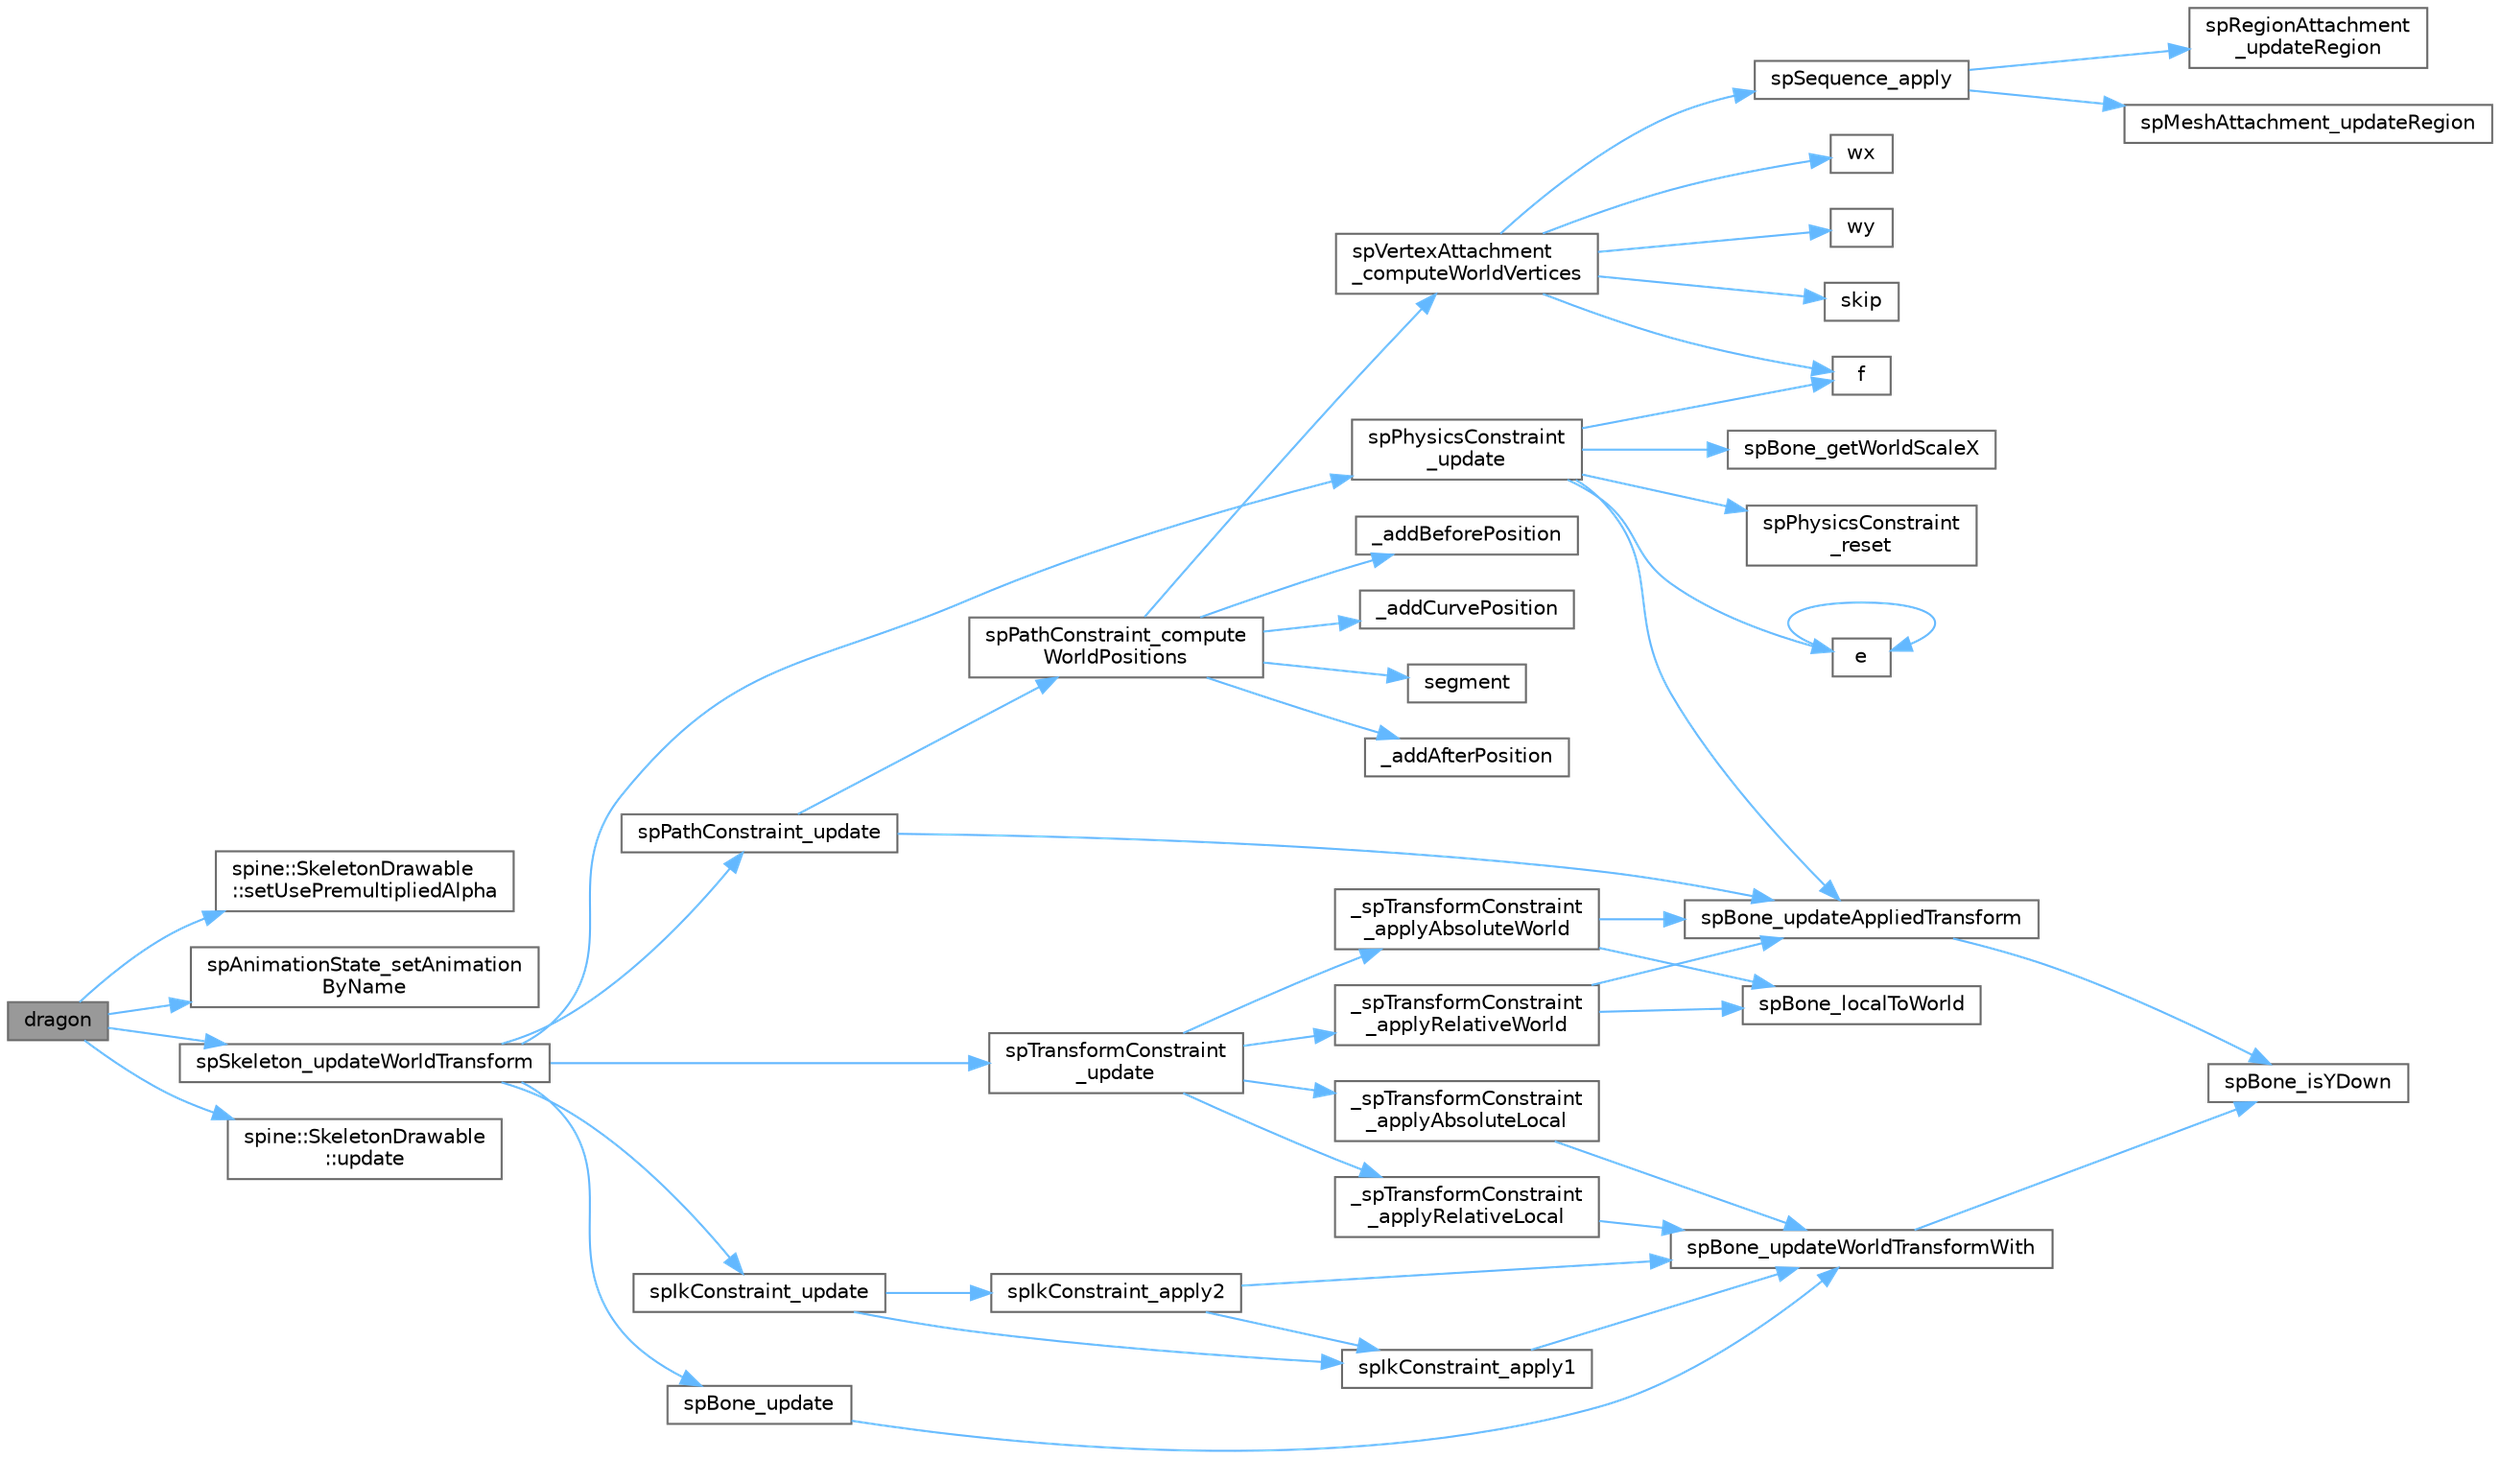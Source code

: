 digraph "dragon"
{
 // LATEX_PDF_SIZE
  bgcolor="transparent";
  edge [fontname=Helvetica,fontsize=10,labelfontname=Helvetica,labelfontsize=10];
  node [fontname=Helvetica,fontsize=10,shape=box,height=0.2,width=0.4];
  rankdir="LR";
  Node1 [id="Node000001",label="dragon",height=0.2,width=0.4,color="gray40", fillcolor="grey60", style="filled", fontcolor="black",tooltip=" "];
  Node1 -> Node2 [id="edge1_Node000001_Node000002",color="steelblue1",style="solid",tooltip=" "];
  Node2 [id="Node000002",label="spine::SkeletonDrawable\l::setUsePremultipliedAlpha",height=0.2,width=0.4,color="grey40", fillcolor="white", style="filled",URL="$classspine_1_1_skeleton_drawable.html#aa136eebfca7a00bde0039f41eeb07ddb",tooltip=" "];
  Node1 -> Node3 [id="edge2_Node000001_Node000003",color="steelblue1",style="solid",tooltip=" "];
  Node3 [id="Node000003",label="spAnimationState_setAnimation\lByName",height=0.2,width=0.4,color="grey40", fillcolor="white", style="filled",URL="$spine-c_2include_2spine_2_animation_state_8h.html#a886473af828c2ec1222f62ea8aa5e470",tooltip=" "];
  Node1 -> Node4 [id="edge3_Node000001_Node000004",color="steelblue1",style="solid",tooltip=" "];
  Node4 [id="Node000004",label="spSkeleton_updateWorldTransform",height=0.2,width=0.4,color="grey40", fillcolor="white", style="filled",URL="$_skeleton_8c.html#aacbe2c41263148e0b8e88724bd6e19a8",tooltip=" "];
  Node4 -> Node5 [id="edge4_Node000004_Node000005",color="steelblue1",style="solid",tooltip=" "];
  Node5 [id="Node000005",label="spBone_update",height=0.2,width=0.4,color="grey40", fillcolor="white", style="filled",URL="$_bone_8c.html#a96a2c03c88ccdaa90a318fbb786acaad",tooltip=" "];
  Node5 -> Node6 [id="edge5_Node000005_Node000006",color="steelblue1",style="solid",tooltip=" "];
  Node6 [id="Node000006",label="spBone_updateWorldTransformWith",height=0.2,width=0.4,color="grey40", fillcolor="white", style="filled",URL="$_bone_8c.html#afedc4f5005317b2f7f2716f37fbaee7b",tooltip=" "];
  Node6 -> Node7 [id="edge6_Node000006_Node000007",color="steelblue1",style="solid",tooltip=" "];
  Node7 [id="Node000007",label="spBone_isYDown",height=0.2,width=0.4,color="grey40", fillcolor="white", style="filled",URL="$_bone_8c.html#a2c6d47c80ff07ad35e7f3bcb0ae4ae82",tooltip=" "];
  Node4 -> Node8 [id="edge7_Node000004_Node000008",color="steelblue1",style="solid",tooltip=" "];
  Node8 [id="Node000008",label="spIkConstraint_update",height=0.2,width=0.4,color="grey40", fillcolor="white", style="filled",URL="$_ik_constraint_8c.html#ae1ee5ccd8d827f7c377f2597775b912b",tooltip=" "];
  Node8 -> Node9 [id="edge8_Node000008_Node000009",color="steelblue1",style="solid",tooltip=" "];
  Node9 [id="Node000009",label="spIkConstraint_apply1",height=0.2,width=0.4,color="grey40", fillcolor="white", style="filled",URL="$_ik_constraint_8c.html#aaf9ab4c81e03e59b2583070360e9643c",tooltip=" "];
  Node9 -> Node6 [id="edge9_Node000009_Node000006",color="steelblue1",style="solid",tooltip=" "];
  Node8 -> Node10 [id="edge10_Node000008_Node000010",color="steelblue1",style="solid",tooltip=" "];
  Node10 [id="Node000010",label="spIkConstraint_apply2",height=0.2,width=0.4,color="grey40", fillcolor="white", style="filled",URL="$_ik_constraint_8c.html#a7b745ed0199a1f514b8d1e54f357e476",tooltip=" "];
  Node10 -> Node6 [id="edge11_Node000010_Node000006",color="steelblue1",style="solid",tooltip=" "];
  Node10 -> Node9 [id="edge12_Node000010_Node000009",color="steelblue1",style="solid",tooltip=" "];
  Node4 -> Node11 [id="edge13_Node000004_Node000011",color="steelblue1",style="solid",tooltip=" "];
  Node11 [id="Node000011",label="spPathConstraint_update",height=0.2,width=0.4,color="grey40", fillcolor="white", style="filled",URL="$_path_constraint_8c.html#ab89d8c228a139da6ec1847798ae02883",tooltip=" "];
  Node11 -> Node12 [id="edge14_Node000011_Node000012",color="steelblue1",style="solid",tooltip=" "];
  Node12 [id="Node000012",label="spBone_updateAppliedTransform",height=0.2,width=0.4,color="grey40", fillcolor="white", style="filled",URL="$_bone_8c.html#a6520232f8507778775da80541e6a25db",tooltip=" "];
  Node12 -> Node7 [id="edge15_Node000012_Node000007",color="steelblue1",style="solid",tooltip=" "];
  Node11 -> Node13 [id="edge16_Node000011_Node000013",color="steelblue1",style="solid",tooltip=" "];
  Node13 [id="Node000013",label="spPathConstraint_compute\lWorldPositions",height=0.2,width=0.4,color="grey40", fillcolor="white", style="filled",URL="$_path_constraint_8c.html#a59154d9596b6b56b475a33a83af3f1e3",tooltip=" "];
  Node13 -> Node14 [id="edge17_Node000013_Node000014",color="steelblue1",style="solid",tooltip=" "];
  Node14 [id="Node000014",label="_addAfterPosition",height=0.2,width=0.4,color="grey40", fillcolor="white", style="filled",URL="$_path_constraint_8c.html#a2f8afd75f1530be11555ba91037027e7",tooltip=" "];
  Node13 -> Node15 [id="edge18_Node000013_Node000015",color="steelblue1",style="solid",tooltip=" "];
  Node15 [id="Node000015",label="_addBeforePosition",height=0.2,width=0.4,color="grey40", fillcolor="white", style="filled",URL="$_path_constraint_8c.html#a2b9964acfb4ca0afcbeb173495c01de1",tooltip=" "];
  Node13 -> Node16 [id="edge19_Node000013_Node000016",color="steelblue1",style="solid",tooltip=" "];
  Node16 [id="Node000016",label="_addCurvePosition",height=0.2,width=0.4,color="grey40", fillcolor="white", style="filled",URL="$_path_constraint_8c.html#a58e5158bf0ce2b1406e1918b0d6bc54d",tooltip=" "];
  Node13 -> Node17 [id="edge20_Node000013_Node000017",color="steelblue1",style="solid",tooltip=" "];
  Node17 [id="Node000017",label="segment",height=0.2,width=0.4,color="grey40", fillcolor="white", style="filled",URL="$_block_methods_8h.html#a3c8d2bfe6f857a2a270b78759487e3a8",tooltip="This is the const version of segment(Index,Index)."];
  Node13 -> Node18 [id="edge21_Node000013_Node000018",color="steelblue1",style="solid",tooltip=" "];
  Node18 [id="Node000018",label="spVertexAttachment\l_computeWorldVertices",height=0.2,width=0.4,color="grey40", fillcolor="white", style="filled",URL="$_vertex_attachment_8c.html#a4c78e6d9e293a164fd3b259fd1770485",tooltip=" "];
  Node18 -> Node19 [id="edge22_Node000018_Node000019",color="steelblue1",style="solid",tooltip=" "];
  Node19 [id="Node000019",label="f",height=0.2,width=0.4,color="grey40", fillcolor="white", style="filled",URL="$cxx11__tensor__map_8cpp.html#a7f507fea02198f6cb81c86640c7b1a4e",tooltip=" "];
  Node18 -> Node20 [id="edge23_Node000018_Node000020",color="steelblue1",style="solid",tooltip=" "];
  Node20 [id="Node000020",label="skip",height=0.2,width=0.4,color="grey40", fillcolor="white", style="filled",URL="$_json_8c.html#af38ca32489aef093745b4eb4673c64f3",tooltip=" "];
  Node18 -> Node21 [id="edge24_Node000018_Node000021",color="steelblue1",style="solid",tooltip=" "];
  Node21 [id="Node000021",label="spSequence_apply",height=0.2,width=0.4,color="grey40", fillcolor="white", style="filled",URL="$_sequence_8c.html#ac172b2a1a394b8d9c2620feb1db7814e",tooltip=" "];
  Node21 -> Node22 [id="edge25_Node000021_Node000022",color="steelblue1",style="solid",tooltip=" "];
  Node22 [id="Node000022",label="spMeshAttachment_updateRegion",height=0.2,width=0.4,color="grey40", fillcolor="white", style="filled",URL="$_mesh_attachment_8c.html#adc9fc4a1152b194678a4e43003f64370",tooltip=" "];
  Node21 -> Node23 [id="edge26_Node000021_Node000023",color="steelblue1",style="solid",tooltip=" "];
  Node23 [id="Node000023",label="spRegionAttachment\l_updateRegion",height=0.2,width=0.4,color="grey40", fillcolor="white", style="filled",URL="$_region_attachment_8c.html#a5e4264658b55d6722ec145d5efb0e190",tooltip=" "];
  Node18 -> Node24 [id="edge27_Node000018_Node000024",color="steelblue1",style="solid",tooltip=" "];
  Node24 [id="Node000024",label="wx",height=0.2,width=0.4,color="grey40", fillcolor="white", style="filled",URL="$core_2swizzle__4_8inl_8h.html#a66b224ccf5684dc3346b689ce492bd2b",tooltip=" "];
  Node18 -> Node25 [id="edge28_Node000018_Node000025",color="steelblue1",style="solid",tooltip=" "];
  Node25 [id="Node000025",label="wy",height=0.2,width=0.4,color="grey40", fillcolor="white", style="filled",URL="$core_2swizzle__4_8inl_8h.html#a5bed73816e9fcf9d6ef3a2f833971b47",tooltip=" "];
  Node4 -> Node26 [id="edge29_Node000004_Node000026",color="steelblue1",style="solid",tooltip=" "];
  Node26 [id="Node000026",label="spPhysicsConstraint\l_update",height=0.2,width=0.4,color="grey40", fillcolor="white", style="filled",URL="$_physics_constraint_8c.html#aae7a7d39f255286177b2fe6a9fb3514d",tooltip=" "];
  Node26 -> Node27 [id="edge30_Node000026_Node000027",color="steelblue1",style="solid",tooltip=" "];
  Node27 [id="Node000027",label="e",height=0.2,width=0.4,color="grey40", fillcolor="white", style="filled",URL="$_cwise__array__power__array_8cpp.html#a9cb86ff854760bf91a154f2724a9101d",tooltip=" "];
  Node27 -> Node27 [id="edge31_Node000027_Node000027",color="steelblue1",style="solid",tooltip=" "];
  Node26 -> Node19 [id="edge32_Node000026_Node000019",color="steelblue1",style="solid",tooltip=" "];
  Node26 -> Node28 [id="edge33_Node000026_Node000028",color="steelblue1",style="solid",tooltip=" "];
  Node28 [id="Node000028",label="spBone_getWorldScaleX",height=0.2,width=0.4,color="grey40", fillcolor="white", style="filled",URL="$_bone_8c.html#a5992a9ff17d1a56c677ae139027042c5",tooltip=" "];
  Node26 -> Node12 [id="edge34_Node000026_Node000012",color="steelblue1",style="solid",tooltip=" "];
  Node26 -> Node29 [id="edge35_Node000026_Node000029",color="steelblue1",style="solid",tooltip=" "];
  Node29 [id="Node000029",label="spPhysicsConstraint\l_reset",height=0.2,width=0.4,color="grey40", fillcolor="white", style="filled",URL="$_physics_constraint_8c.html#acd36432fd3f82d9332b48debd7356f9c",tooltip=" "];
  Node4 -> Node30 [id="edge36_Node000004_Node000030",color="steelblue1",style="solid",tooltip=" "];
  Node30 [id="Node000030",label="spTransformConstraint\l_update",height=0.2,width=0.4,color="grey40", fillcolor="white", style="filled",URL="$_transform_constraint_8c.html#a902d99912b8b62293df2082fd45a5a6b",tooltip=" "];
  Node30 -> Node31 [id="edge37_Node000030_Node000031",color="steelblue1",style="solid",tooltip=" "];
  Node31 [id="Node000031",label="_spTransformConstraint\l_applyAbsoluteLocal",height=0.2,width=0.4,color="grey40", fillcolor="white", style="filled",URL="$_transform_constraint_8c.html#a46c05ebffe0e61b7fc3e4f7049b120b6",tooltip=" "];
  Node31 -> Node6 [id="edge38_Node000031_Node000006",color="steelblue1",style="solid",tooltip=" "];
  Node30 -> Node32 [id="edge39_Node000030_Node000032",color="steelblue1",style="solid",tooltip=" "];
  Node32 [id="Node000032",label="_spTransformConstraint\l_applyAbsoluteWorld",height=0.2,width=0.4,color="grey40", fillcolor="white", style="filled",URL="$_transform_constraint_8c.html#a073c0a1079fcc35016588c63b4f1b0c3",tooltip=" "];
  Node32 -> Node33 [id="edge40_Node000032_Node000033",color="steelblue1",style="solid",tooltip=" "];
  Node33 [id="Node000033",label="spBone_localToWorld",height=0.2,width=0.4,color="grey40", fillcolor="white", style="filled",URL="$_bone_8c.html#a24973a948e5817695b577e7a8be2a881",tooltip=" "];
  Node32 -> Node12 [id="edge41_Node000032_Node000012",color="steelblue1",style="solid",tooltip=" "];
  Node30 -> Node34 [id="edge42_Node000030_Node000034",color="steelblue1",style="solid",tooltip=" "];
  Node34 [id="Node000034",label="_spTransformConstraint\l_applyRelativeLocal",height=0.2,width=0.4,color="grey40", fillcolor="white", style="filled",URL="$_transform_constraint_8c.html#aad29043b137a84e78964b4d2f8f4e2ee",tooltip=" "];
  Node34 -> Node6 [id="edge43_Node000034_Node000006",color="steelblue1",style="solid",tooltip=" "];
  Node30 -> Node35 [id="edge44_Node000030_Node000035",color="steelblue1",style="solid",tooltip=" "];
  Node35 [id="Node000035",label="_spTransformConstraint\l_applyRelativeWorld",height=0.2,width=0.4,color="grey40", fillcolor="white", style="filled",URL="$_transform_constraint_8c.html#a5f1e421499213665cf5dbe49c0e9cbc1",tooltip=" "];
  Node35 -> Node33 [id="edge45_Node000035_Node000033",color="steelblue1",style="solid",tooltip=" "];
  Node35 -> Node12 [id="edge46_Node000035_Node000012",color="steelblue1",style="solid",tooltip=" "];
  Node1 -> Node36 [id="edge47_Node000001_Node000036",color="steelblue1",style="solid",tooltip=" "];
  Node36 [id="Node000036",label="spine::SkeletonDrawable\l::update",height=0.2,width=0.4,color="grey40", fillcolor="white", style="filled",URL="$classspine_1_1_skeleton_drawable.html#a75a01a182c7932adb11a0147d4646717",tooltip=" "];
}
